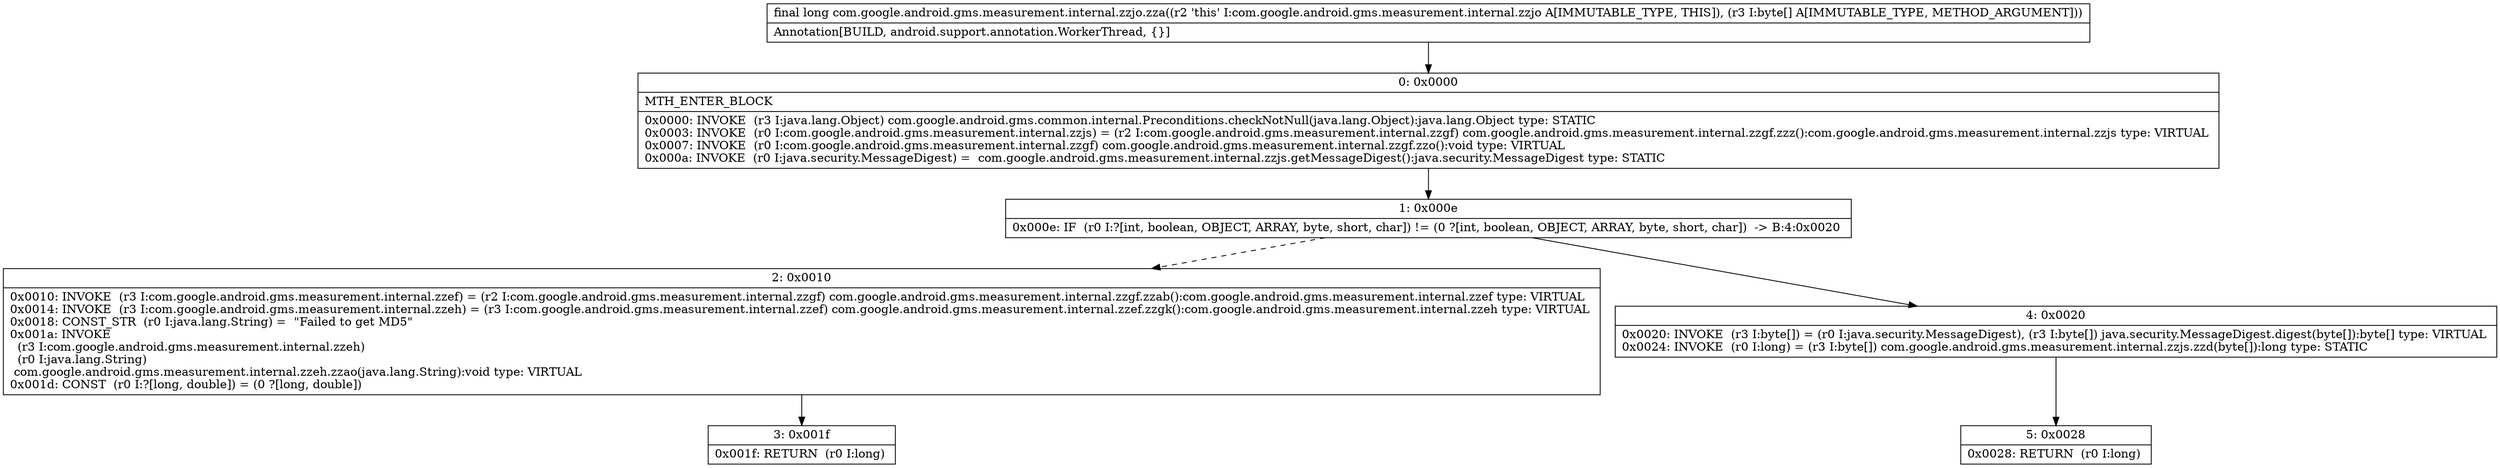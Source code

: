 digraph "CFG forcom.google.android.gms.measurement.internal.zzjo.zza([B)J" {
Node_0 [shape=record,label="{0\:\ 0x0000|MTH_ENTER_BLOCK\l|0x0000: INVOKE  (r3 I:java.lang.Object) com.google.android.gms.common.internal.Preconditions.checkNotNull(java.lang.Object):java.lang.Object type: STATIC \l0x0003: INVOKE  (r0 I:com.google.android.gms.measurement.internal.zzjs) = (r2 I:com.google.android.gms.measurement.internal.zzgf) com.google.android.gms.measurement.internal.zzgf.zzz():com.google.android.gms.measurement.internal.zzjs type: VIRTUAL \l0x0007: INVOKE  (r0 I:com.google.android.gms.measurement.internal.zzgf) com.google.android.gms.measurement.internal.zzgf.zzo():void type: VIRTUAL \l0x000a: INVOKE  (r0 I:java.security.MessageDigest) =  com.google.android.gms.measurement.internal.zzjs.getMessageDigest():java.security.MessageDigest type: STATIC \l}"];
Node_1 [shape=record,label="{1\:\ 0x000e|0x000e: IF  (r0 I:?[int, boolean, OBJECT, ARRAY, byte, short, char]) != (0 ?[int, boolean, OBJECT, ARRAY, byte, short, char])  \-\> B:4:0x0020 \l}"];
Node_2 [shape=record,label="{2\:\ 0x0010|0x0010: INVOKE  (r3 I:com.google.android.gms.measurement.internal.zzef) = (r2 I:com.google.android.gms.measurement.internal.zzgf) com.google.android.gms.measurement.internal.zzgf.zzab():com.google.android.gms.measurement.internal.zzef type: VIRTUAL \l0x0014: INVOKE  (r3 I:com.google.android.gms.measurement.internal.zzeh) = (r3 I:com.google.android.gms.measurement.internal.zzef) com.google.android.gms.measurement.internal.zzef.zzgk():com.google.android.gms.measurement.internal.zzeh type: VIRTUAL \l0x0018: CONST_STR  (r0 I:java.lang.String) =  \"Failed to get MD5\" \l0x001a: INVOKE  \l  (r3 I:com.google.android.gms.measurement.internal.zzeh)\l  (r0 I:java.lang.String)\l com.google.android.gms.measurement.internal.zzeh.zzao(java.lang.String):void type: VIRTUAL \l0x001d: CONST  (r0 I:?[long, double]) = (0 ?[long, double]) \l}"];
Node_3 [shape=record,label="{3\:\ 0x001f|0x001f: RETURN  (r0 I:long) \l}"];
Node_4 [shape=record,label="{4\:\ 0x0020|0x0020: INVOKE  (r3 I:byte[]) = (r0 I:java.security.MessageDigest), (r3 I:byte[]) java.security.MessageDigest.digest(byte[]):byte[] type: VIRTUAL \l0x0024: INVOKE  (r0 I:long) = (r3 I:byte[]) com.google.android.gms.measurement.internal.zzjs.zzd(byte[]):long type: STATIC \l}"];
Node_5 [shape=record,label="{5\:\ 0x0028|0x0028: RETURN  (r0 I:long) \l}"];
MethodNode[shape=record,label="{final long com.google.android.gms.measurement.internal.zzjo.zza((r2 'this' I:com.google.android.gms.measurement.internal.zzjo A[IMMUTABLE_TYPE, THIS]), (r3 I:byte[] A[IMMUTABLE_TYPE, METHOD_ARGUMENT]))  | Annotation[BUILD, android.support.annotation.WorkerThread, \{\}]\l}"];
MethodNode -> Node_0;
Node_0 -> Node_1;
Node_1 -> Node_2[style=dashed];
Node_1 -> Node_4;
Node_2 -> Node_3;
Node_4 -> Node_5;
}

